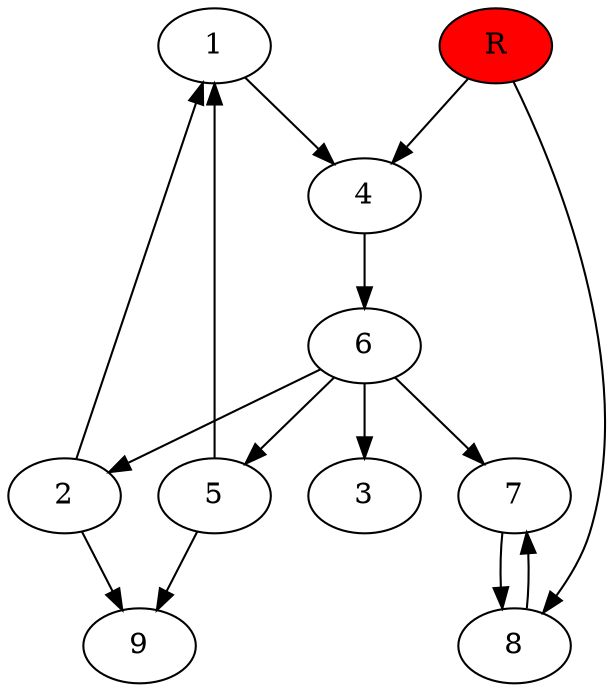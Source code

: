 digraph prb57549 {
	1
	2
	3
	4
	5
	6
	7
	8
	R [fillcolor="#ff0000" style=filled]
	1 -> 4
	2 -> 1
	2 -> 9
	4 -> 6
	5 -> 1
	5 -> 9
	6 -> 2
	6 -> 3
	6 -> 5
	6 -> 7
	7 -> 8
	8 -> 7
	R -> 4
	R -> 8
}
